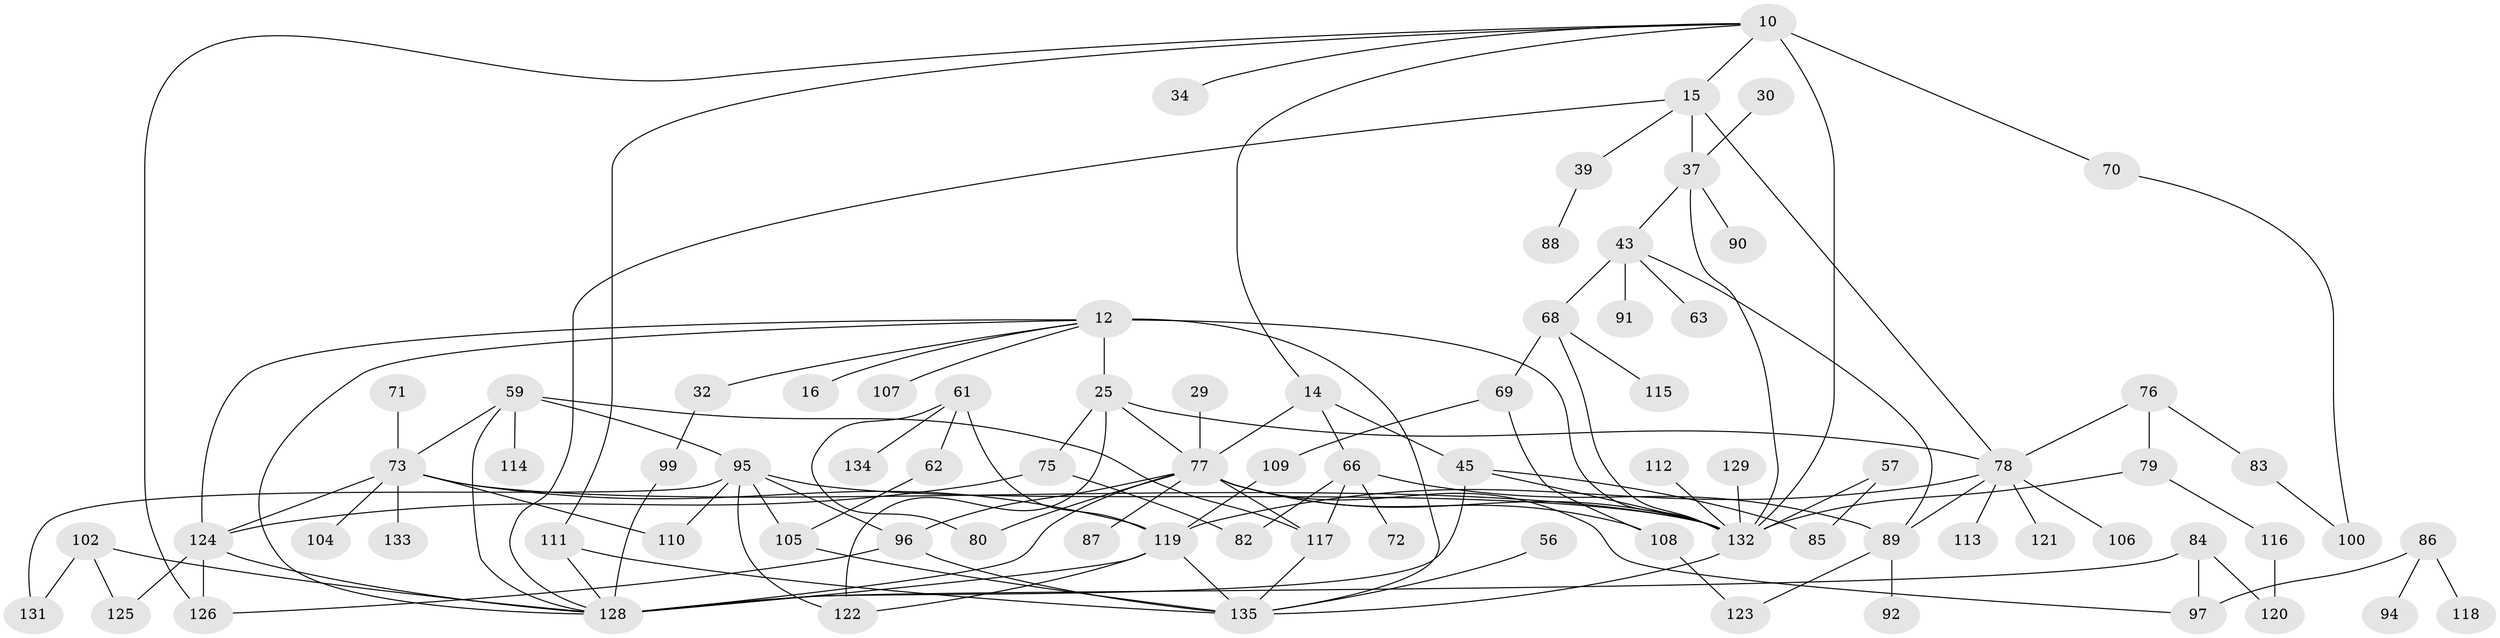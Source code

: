 // original degree distribution, {6: 0.05925925925925926, 5: 0.08148148148148149, 4: 0.14074074074074075, 3: 0.21481481481481482, 11: 0.007407407407407408, 7: 0.02962962962962963, 1: 0.22962962962962963, 2: 0.23703703703703705}
// Generated by graph-tools (version 1.1) at 2025/45/03/04/25 21:45:16]
// undirected, 81 vertices, 127 edges
graph export_dot {
graph [start="1"]
  node [color=gray90,style=filled];
  10 [super="+8"];
  12;
  14;
  15;
  16;
  25 [super="+9"];
  29;
  30;
  32;
  34;
  37 [super="+20"];
  39;
  43;
  45;
  56;
  57;
  59;
  61;
  62;
  63;
  66 [super="+18+28"];
  68 [super="+58"];
  69;
  70;
  71;
  72;
  73 [super="+60+65"];
  75;
  76;
  77 [super="+2+64"];
  78 [super="+40+67+48+74"];
  79;
  80;
  82;
  83;
  84;
  85;
  86;
  87;
  88;
  89;
  90;
  91;
  92;
  94;
  95 [super="+41"];
  96;
  97 [super="+50"];
  99;
  100;
  102;
  104;
  105;
  106;
  107;
  108;
  109;
  110 [super="+52"];
  111;
  112;
  113;
  114;
  115;
  116;
  117 [super="+46"];
  118;
  119 [super="+54"];
  120;
  121;
  122;
  123;
  124 [super="+21"];
  125 [super="+53"];
  126 [super="+27"];
  128 [super="+93"];
  129;
  131;
  132 [super="+81+47+101+36+6+130"];
  133;
  134;
  135 [super="+103+127"];
  10 -- 15 [weight=2];
  10 -- 111;
  10 -- 132 [weight=5];
  10 -- 34;
  10 -- 70;
  10 -- 14;
  10 -- 126;
  12 -- 16;
  12 -- 25 [weight=2];
  12 -- 32;
  12 -- 107;
  12 -- 135 [weight=3];
  12 -- 124;
  12 -- 132;
  12 -- 128;
  14 -- 45;
  14 -- 66;
  14 -- 77;
  15 -- 39;
  15 -- 37 [weight=2];
  15 -- 78;
  15 -- 128;
  25 -- 75;
  25 -- 122;
  25 -- 77;
  25 -- 78;
  29 -- 77;
  30 -- 37;
  32 -- 99;
  37 -- 43;
  37 -- 90;
  37 -- 132;
  39 -- 88;
  43 -- 63;
  43 -- 68;
  43 -- 89;
  43 -- 91;
  45 -- 85;
  45 -- 132;
  45 -- 128;
  56 -- 135;
  57 -- 85;
  57 -- 132;
  59 -- 95 [weight=2];
  59 -- 114;
  59 -- 117;
  59 -- 73;
  59 -- 128;
  61 -- 62;
  61 -- 80;
  61 -- 134;
  61 -- 119;
  62 -- 105;
  66 -- 82;
  66 -- 89;
  66 -- 72;
  66 -- 117;
  68 -- 69;
  68 -- 132;
  68 -- 115;
  69 -- 108;
  69 -- 109;
  70 -- 100;
  71 -- 73;
  73 -- 133;
  73 -- 119;
  73 -- 132;
  73 -- 124 [weight=2];
  73 -- 104;
  73 -- 110;
  75 -- 82;
  75 -- 124;
  76 -- 79;
  76 -- 83;
  76 -- 78;
  77 -- 128 [weight=2];
  77 -- 117;
  77 -- 97;
  77 -- 132 [weight=3];
  77 -- 96 [weight=3];
  77 -- 108;
  77 -- 80;
  77 -- 87;
  78 -- 113;
  78 -- 106;
  78 -- 119;
  78 -- 89;
  78 -- 121;
  79 -- 116;
  79 -- 132;
  83 -- 100;
  84 -- 97;
  84 -- 120;
  84 -- 128;
  86 -- 94;
  86 -- 118;
  86 -- 97;
  89 -- 92;
  89 -- 123;
  95 -- 122;
  95 -- 96;
  95 -- 105;
  95 -- 131;
  95 -- 132;
  95 -- 110;
  96 -- 126;
  96 -- 135 [weight=2];
  99 -- 128;
  102 -- 131;
  102 -- 125;
  102 -- 128;
  105 -- 135;
  108 -- 123;
  109 -- 119;
  111 -- 135;
  111 -- 128;
  112 -- 132;
  116 -- 120;
  117 -- 135;
  119 -- 135 [weight=2];
  119 -- 122;
  119 -- 128 [weight=2];
  124 -- 126;
  124 -- 125;
  124 -- 128;
  129 -- 132;
  132 -- 135;
}
